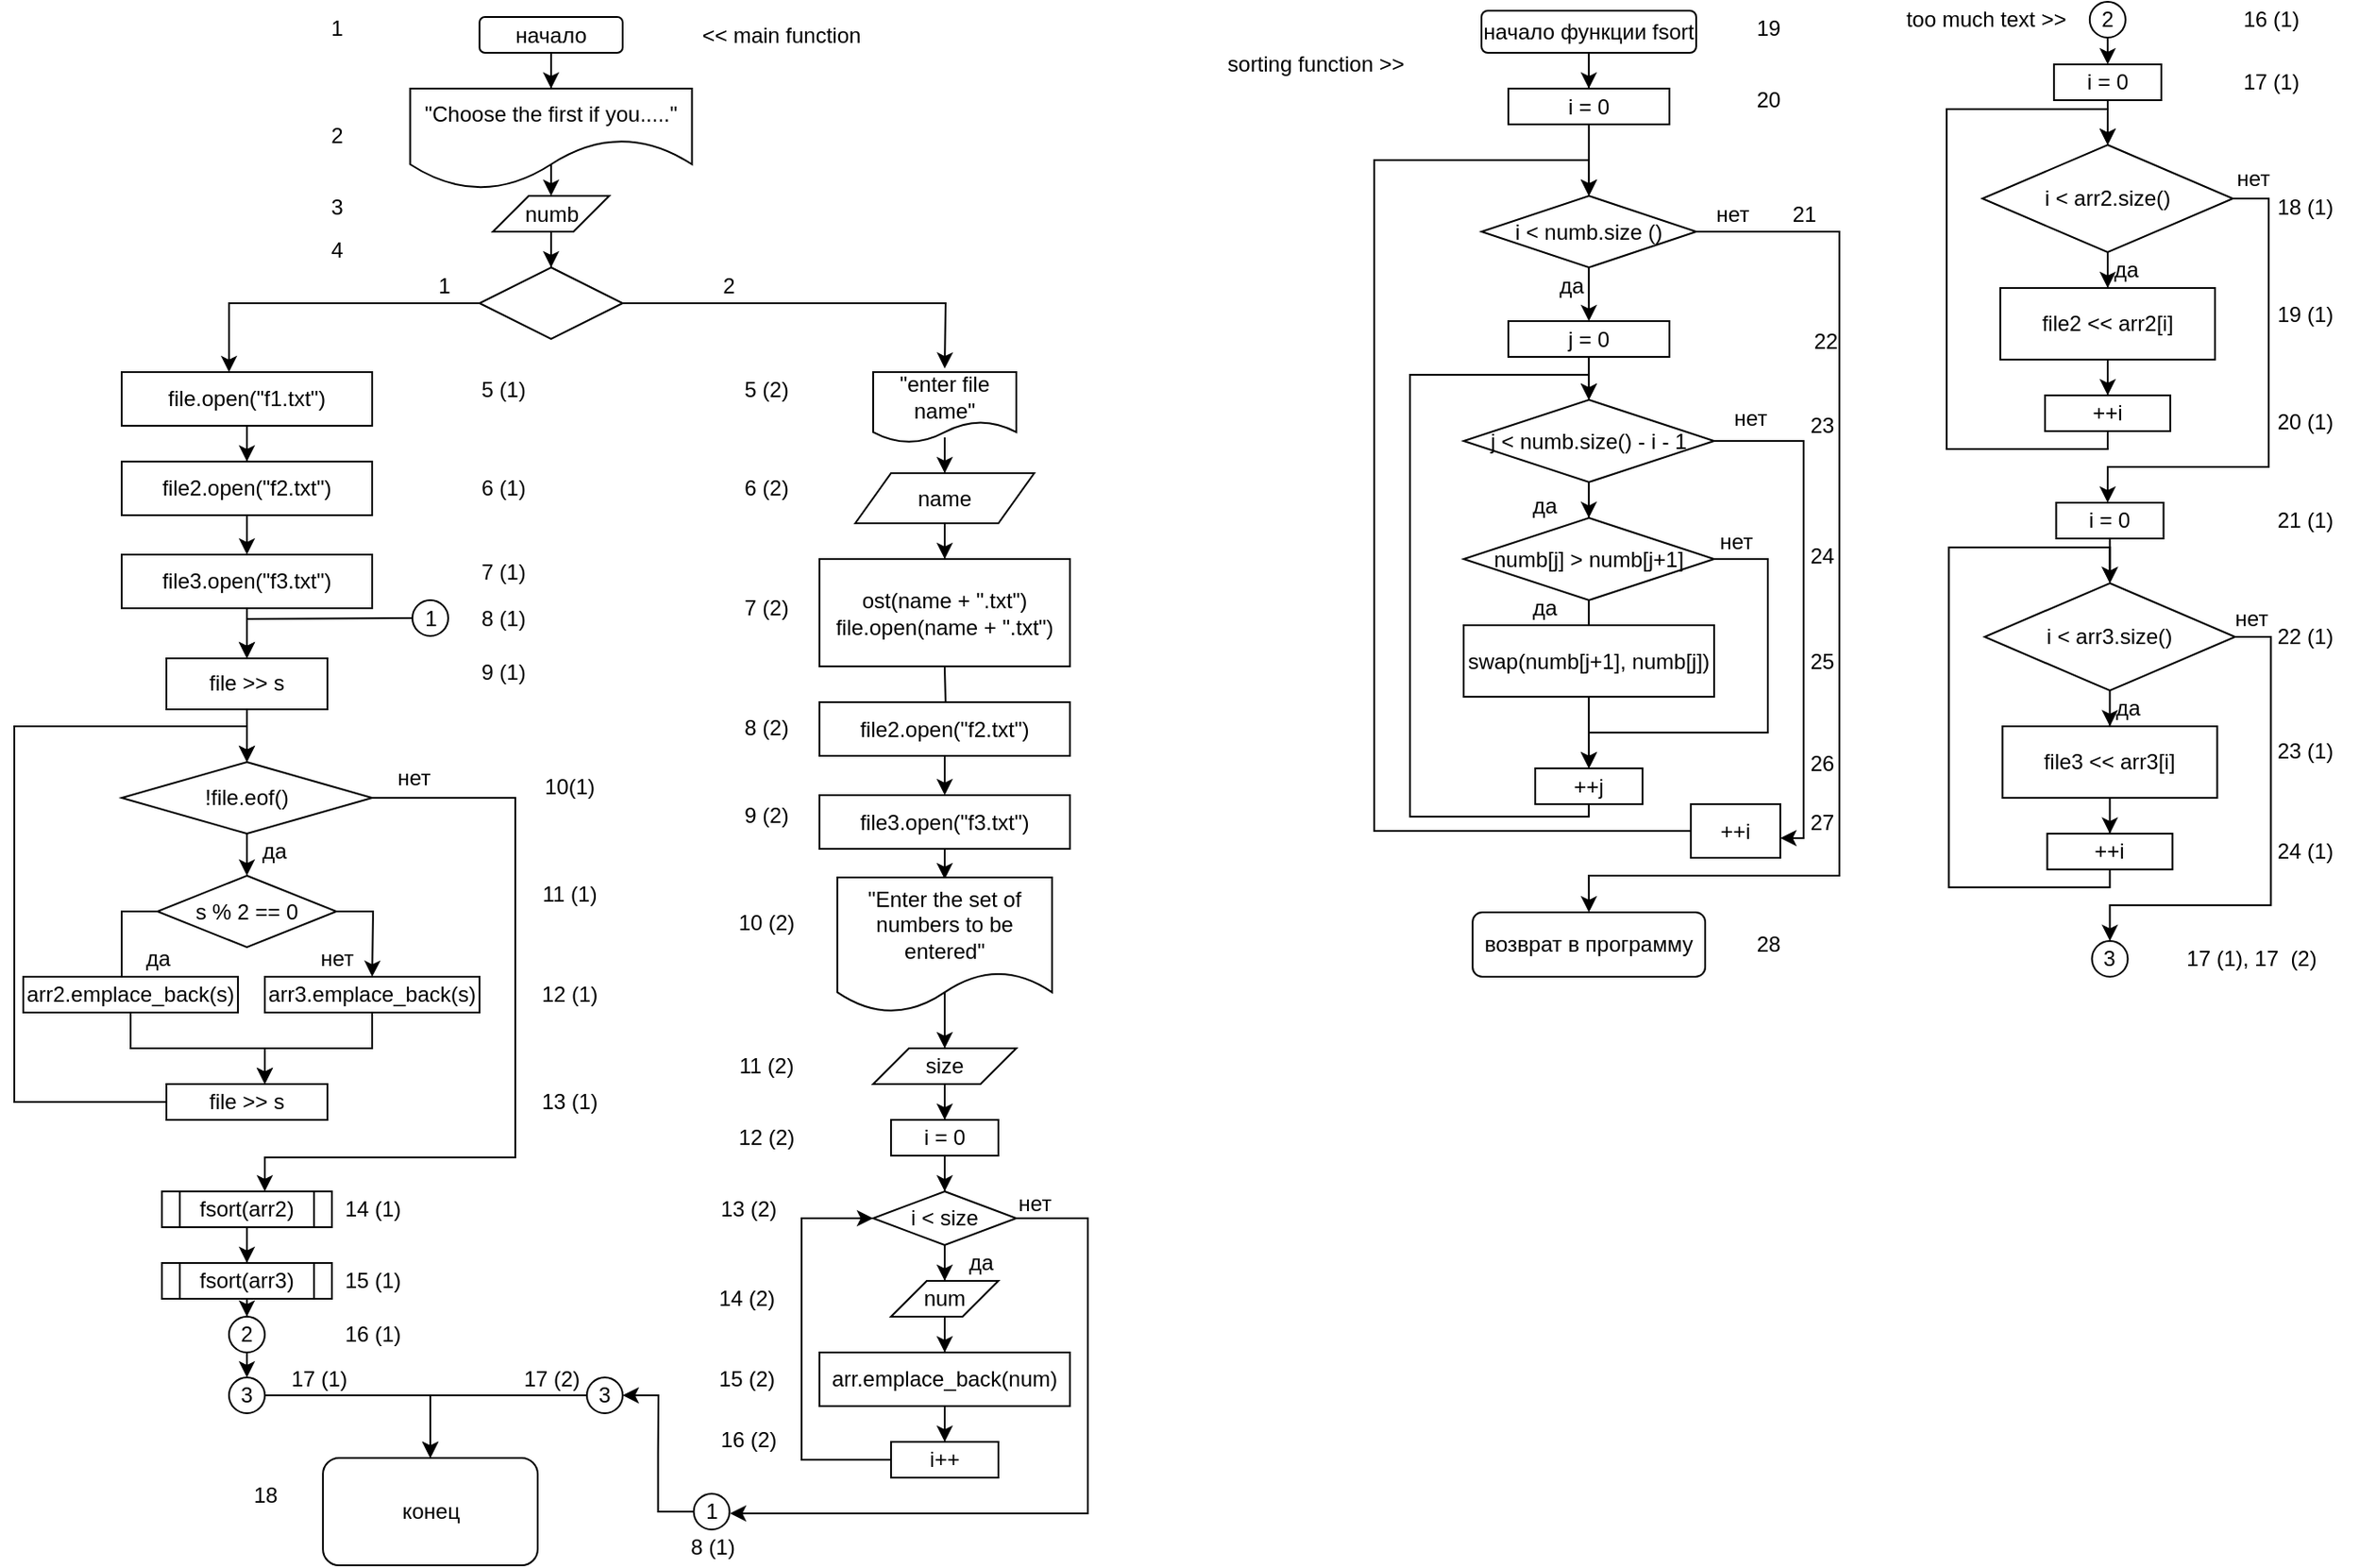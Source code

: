 <mxfile version="17.4.0" type="github">
  <diagram id="C5RBs43oDa-KdzZeNtuy" name="Page-1">
    <mxGraphModel dx="2126" dy="1016" grid="1" gridSize="20" guides="1" tooltips="1" connect="1" arrows="1" fold="1" page="1" pageScale="1" pageWidth="827" pageHeight="1169" math="0" shadow="0">
      <root>
        <mxCell id="WIyWlLk6GJQsqaUBKTNV-0" />
        <mxCell id="WIyWlLk6GJQsqaUBKTNV-1" parent="WIyWlLk6GJQsqaUBKTNV-0" />
        <mxCell id="zUhGvFNywTjKuXfnofkF-5" value="" style="edgeStyle=orthogonalEdgeStyle;rounded=0;orthogonalLoop=1;jettySize=auto;html=1;entryX=0.5;entryY=0;entryDx=0;entryDy=0;" parent="WIyWlLk6GJQsqaUBKTNV-1" source="WIyWlLk6GJQsqaUBKTNV-3" target="WG-GIoE7qXhuWjVk6lCx-2" edge="1">
          <mxGeometry relative="1" as="geometry" />
        </mxCell>
        <mxCell id="WIyWlLk6GJQsqaUBKTNV-3" value="&lt;font style=&quot;font-size: 12px&quot;&gt;начало&lt;/font&gt;" style="rounded=1;whiteSpace=wrap;html=1;fontSize=12;glass=0;strokeWidth=1;shadow=0;" parent="WIyWlLk6GJQsqaUBKTNV-1" vertex="1">
          <mxGeometry x="300.01" y="23.5" width="80" height="20" as="geometry" />
        </mxCell>
        <mxCell id="zUhGvFNywTjKuXfnofkF-8" value="" style="edgeStyle=orthogonalEdgeStyle;rounded=0;orthogonalLoop=1;jettySize=auto;html=1;exitX=0.519;exitY=0.706;exitDx=0;exitDy=0;exitPerimeter=0;entryX=0.5;entryY=0;entryDx=0;entryDy=0;" parent="WIyWlLk6GJQsqaUBKTNV-1" source="WG-GIoE7qXhuWjVk6lCx-2" target="zUhGvFNywTjKuXfnofkF-7" edge="1">
          <mxGeometry relative="1" as="geometry">
            <mxPoint x="340" y="123.5" as="targetPoint" />
          </mxGeometry>
        </mxCell>
        <mxCell id="WG-GIoE7qXhuWjVk6lCx-2" value="&quot;Choose the first if you.....&quot;" style="shape=document;whiteSpace=wrap;html=1;boundedLbl=1;fontSize=12;size=0.5;" parent="WIyWlLk6GJQsqaUBKTNV-1" vertex="1">
          <mxGeometry x="261.25" y="63.5" width="157.5" height="56.5" as="geometry" />
        </mxCell>
        <mxCell id="WG-GIoE7qXhuWjVk6lCx-10" value="" style="edgeStyle=orthogonalEdgeStyle;rounded=0;orthogonalLoop=1;jettySize=auto;html=1;fontSize=12;exitX=0.5;exitY=1;exitDx=0;exitDy=0;entryX=0.5;entryY=0;entryDx=0;entryDy=0;" parent="WIyWlLk6GJQsqaUBKTNV-1" source="zUhGvFNywTjKuXfnofkF-6" target="zUhGvFNywTjKuXfnofkF-34" edge="1">
          <mxGeometry relative="1" as="geometry">
            <mxPoint x="170" y="351" as="sourcePoint" />
            <mxPoint x="170" y="380" as="targetPoint" />
            <Array as="points" />
          </mxGeometry>
        </mxCell>
        <mxCell id="WG-GIoE7qXhuWjVk6lCx-46" value="" style="edgeStyle=orthogonalEdgeStyle;rounded=0;orthogonalLoop=1;jettySize=auto;html=1;fontSize=12;" parent="WIyWlLk6GJQsqaUBKTNV-1" source="WG-GIoE7qXhuWjVk6lCx-40" target="WG-GIoE7qXhuWjVk6lCx-45" edge="1">
          <mxGeometry relative="1" as="geometry" />
        </mxCell>
        <mxCell id="WG-GIoE7qXhuWjVk6lCx-40" value="&lt;font style=&quot;font-size: 12px&quot;&gt;начало функции fsort&lt;/font&gt;" style="rounded=1;whiteSpace=wrap;html=1;fontSize=12;glass=0;strokeWidth=1;shadow=0;" parent="WIyWlLk6GJQsqaUBKTNV-1" vertex="1">
          <mxGeometry x="860" y="20" width="120" height="23.5" as="geometry" />
        </mxCell>
        <mxCell id="WG-GIoE7qXhuWjVk6lCx-48" value="" style="edgeStyle=orthogonalEdgeStyle;rounded=0;orthogonalLoop=1;jettySize=auto;html=1;fontSize=12;" parent="WIyWlLk6GJQsqaUBKTNV-1" source="WG-GIoE7qXhuWjVk6lCx-45" target="WG-GIoE7qXhuWjVk6lCx-47" edge="1">
          <mxGeometry relative="1" as="geometry" />
        </mxCell>
        <mxCell id="WG-GIoE7qXhuWjVk6lCx-45" value="i = 0" style="whiteSpace=wrap;html=1;" parent="WIyWlLk6GJQsqaUBKTNV-1" vertex="1">
          <mxGeometry x="875.04" y="63.5" width="90" height="20" as="geometry" />
        </mxCell>
        <mxCell id="WG-GIoE7qXhuWjVk6lCx-50" value="" style="edgeStyle=orthogonalEdgeStyle;rounded=0;orthogonalLoop=1;jettySize=auto;html=1;fontSize=12;entryX=0.5;entryY=0;entryDx=0;entryDy=0;" parent="WIyWlLk6GJQsqaUBKTNV-1" source="WG-GIoE7qXhuWjVk6lCx-47" target="WG-GIoE7qXhuWjVk6lCx-51" edge="1">
          <mxGeometry relative="1" as="geometry">
            <mxPoint x="920.04" y="243.5" as="targetPoint" />
          </mxGeometry>
        </mxCell>
        <mxCell id="WG-GIoE7qXhuWjVk6lCx-52" style="edgeStyle=orthogonalEdgeStyle;rounded=0;orthogonalLoop=1;jettySize=auto;html=1;fontSize=12;entryX=0.5;entryY=0;entryDx=0;entryDy=0;" parent="WIyWlLk6GJQsqaUBKTNV-1" source="WG-GIoE7qXhuWjVk6lCx-47" target="WG-GIoE7qXhuWjVk6lCx-53" edge="1">
          <mxGeometry relative="1" as="geometry">
            <mxPoint x="920.04" y="443.5" as="targetPoint" />
            <Array as="points">
              <mxPoint x="1060.04" y="143.5" />
              <mxPoint x="1060.04" y="503.5" />
              <mxPoint x="920.04" y="503.5" />
            </Array>
          </mxGeometry>
        </mxCell>
        <mxCell id="WG-GIoE7qXhuWjVk6lCx-47" value="i &amp;lt; numb.size ()" style="rhombus;whiteSpace=wrap;html=1;" parent="WIyWlLk6GJQsqaUBKTNV-1" vertex="1">
          <mxGeometry x="860.04" y="123.5" width="120" height="40" as="geometry" />
        </mxCell>
        <mxCell id="WG-GIoE7qXhuWjVk6lCx-55" value="" style="edgeStyle=orthogonalEdgeStyle;rounded=0;orthogonalLoop=1;jettySize=auto;html=1;fontSize=12;" parent="WIyWlLk6GJQsqaUBKTNV-1" source="WG-GIoE7qXhuWjVk6lCx-51" target="WG-GIoE7qXhuWjVk6lCx-54" edge="1">
          <mxGeometry relative="1" as="geometry" />
        </mxCell>
        <mxCell id="WG-GIoE7qXhuWjVk6lCx-51" value="j = 0" style="whiteSpace=wrap;html=1;" parent="WIyWlLk6GJQsqaUBKTNV-1" vertex="1">
          <mxGeometry x="875.04" y="193.5" width="90" height="20" as="geometry" />
        </mxCell>
        <mxCell id="WG-GIoE7qXhuWjVk6lCx-53" value="возврат в программу" style="rounded=1;whiteSpace=wrap;html=1;fontSize=12;" parent="WIyWlLk6GJQsqaUBKTNV-1" vertex="1">
          <mxGeometry x="855.06" y="524" width="129.96" height="36" as="geometry" />
        </mxCell>
        <mxCell id="WG-GIoE7qXhuWjVk6lCx-57" value="" style="edgeStyle=orthogonalEdgeStyle;rounded=0;orthogonalLoop=1;jettySize=auto;html=1;fontSize=12;" parent="WIyWlLk6GJQsqaUBKTNV-1" source="WG-GIoE7qXhuWjVk6lCx-54" target="WG-GIoE7qXhuWjVk6lCx-56" edge="1">
          <mxGeometry relative="1" as="geometry" />
        </mxCell>
        <mxCell id="WG-GIoE7qXhuWjVk6lCx-72" style="edgeStyle=orthogonalEdgeStyle;rounded=0;orthogonalLoop=1;jettySize=auto;html=1;exitX=1;exitY=0.5;exitDx=0;exitDy=0;fontSize=12;entryX=0.5;entryY=0;entryDx=0;entryDy=0;startArrow=none;" parent="WIyWlLk6GJQsqaUBKTNV-1" source="WG-GIoE7qXhuWjVk6lCx-73" target="WG-GIoE7qXhuWjVk6lCx-47" edge="1">
          <mxGeometry relative="1" as="geometry">
            <mxPoint x="820.04" y="183.5" as="targetPoint" />
            <Array as="points">
              <mxPoint x="800.04" y="103.5" />
              <mxPoint x="920.04" y="103.5" />
            </Array>
          </mxGeometry>
        </mxCell>
        <mxCell id="WG-GIoE7qXhuWjVk6lCx-76" style="edgeStyle=orthogonalEdgeStyle;rounded=0;orthogonalLoop=1;jettySize=auto;html=1;exitX=1;exitY=0.5;exitDx=0;exitDy=0;fontSize=12;" parent="WIyWlLk6GJQsqaUBKTNV-1" source="WG-GIoE7qXhuWjVk6lCx-54" target="WG-GIoE7qXhuWjVk6lCx-73" edge="1">
          <mxGeometry relative="1" as="geometry">
            <mxPoint x="1040.04" y="483.5" as="targetPoint" />
            <Array as="points">
              <mxPoint x="1040.04" y="260.5" />
              <mxPoint x="1040.04" y="482.5" />
            </Array>
          </mxGeometry>
        </mxCell>
        <mxCell id="WG-GIoE7qXhuWjVk6lCx-54" value="j &amp;lt; numb.size() - i - 1" style="rhombus;whiteSpace=wrap;html=1;" parent="WIyWlLk6GJQsqaUBKTNV-1" vertex="1">
          <mxGeometry x="850.04" y="237.5" width="140" height="46" as="geometry" />
        </mxCell>
        <mxCell id="WG-GIoE7qXhuWjVk6lCx-59" value="" style="edgeStyle=orthogonalEdgeStyle;rounded=0;orthogonalLoop=1;jettySize=auto;html=1;fontSize=12;" parent="WIyWlLk6GJQsqaUBKTNV-1" source="WG-GIoE7qXhuWjVk6lCx-56" edge="1">
          <mxGeometry relative="1" as="geometry">
            <mxPoint x="920.04" y="363.5" as="targetPoint" />
          </mxGeometry>
        </mxCell>
        <mxCell id="WG-GIoE7qXhuWjVk6lCx-62" style="edgeStyle=orthogonalEdgeStyle;rounded=0;orthogonalLoop=1;jettySize=auto;html=1;fontSize=12;" parent="WIyWlLk6GJQsqaUBKTNV-1" source="WG-GIoE7qXhuWjVk6lCx-56" edge="1">
          <mxGeometry relative="1" as="geometry">
            <mxPoint x="920.04" y="443.5" as="targetPoint" />
            <Array as="points">
              <mxPoint x="1020.04" y="326.5" />
              <mxPoint x="1020.04" y="423.5" />
              <mxPoint x="920.04" y="423.5" />
            </Array>
          </mxGeometry>
        </mxCell>
        <mxCell id="WG-GIoE7qXhuWjVk6lCx-56" value="numb[j] &amp;gt; numb[j+1]" style="rhombus;whiteSpace=wrap;html=1;" parent="WIyWlLk6GJQsqaUBKTNV-1" vertex="1">
          <mxGeometry x="850.04" y="303.5" width="140" height="46" as="geometry" />
        </mxCell>
        <mxCell id="WG-GIoE7qXhuWjVk6lCx-61" value="" style="edgeStyle=orthogonalEdgeStyle;rounded=0;orthogonalLoop=1;jettySize=auto;html=1;fontSize=12;" parent="WIyWlLk6GJQsqaUBKTNV-1" source="WG-GIoE7qXhuWjVk6lCx-60" edge="1">
          <mxGeometry relative="1" as="geometry">
            <mxPoint x="920.04" y="443.5" as="targetPoint" />
          </mxGeometry>
        </mxCell>
        <mxCell id="WG-GIoE7qXhuWjVk6lCx-60" value="swap(numb[j+1], numb[j])" style="rounded=0;whiteSpace=wrap;html=1;fontSize=12;" parent="WIyWlLk6GJQsqaUBKTNV-1" vertex="1">
          <mxGeometry x="850.04" y="363.5" width="140" height="40" as="geometry" />
        </mxCell>
        <mxCell id="WG-GIoE7qXhuWjVk6lCx-64" value="нет" style="text;html=1;align=center;verticalAlign=middle;resizable=0;points=[];autosize=1;strokeColor=none;fillColor=none;fontSize=12;" parent="WIyWlLk6GJQsqaUBKTNV-1" vertex="1">
          <mxGeometry x="982.04" y="306.5" width="40" height="20" as="geometry" />
        </mxCell>
        <mxCell id="WG-GIoE7qXhuWjVk6lCx-65" value="нет" style="text;html=1;align=center;verticalAlign=middle;resizable=0;points=[];autosize=1;strokeColor=none;fillColor=none;fontSize=12;" parent="WIyWlLk6GJQsqaUBKTNV-1" vertex="1">
          <mxGeometry x="990.04" y="237.5" width="40" height="20" as="geometry" />
        </mxCell>
        <mxCell id="WG-GIoE7qXhuWjVk6lCx-66" value="нет" style="text;html=1;align=center;verticalAlign=middle;resizable=0;points=[];autosize=1;strokeColor=none;fillColor=none;fontSize=12;" parent="WIyWlLk6GJQsqaUBKTNV-1" vertex="1">
          <mxGeometry x="980.04" y="123.5" width="40" height="20" as="geometry" />
        </mxCell>
        <mxCell id="WG-GIoE7qXhuWjVk6lCx-67" value="да" style="text;html=1;align=center;verticalAlign=middle;resizable=0;points=[];autosize=1;strokeColor=none;fillColor=none;fontSize=12;" parent="WIyWlLk6GJQsqaUBKTNV-1" vertex="1">
          <mxGeometry x="875.04" y="343.5" width="40" height="20" as="geometry" />
        </mxCell>
        <mxCell id="WG-GIoE7qXhuWjVk6lCx-68" value="да" style="text;html=1;align=center;verticalAlign=middle;resizable=0;points=[];autosize=1;strokeColor=none;fillColor=none;fontSize=12;" parent="WIyWlLk6GJQsqaUBKTNV-1" vertex="1">
          <mxGeometry x="875.04" y="286.5" width="40" height="20" as="geometry" />
        </mxCell>
        <mxCell id="WG-GIoE7qXhuWjVk6lCx-69" value="да" style="text;html=1;align=center;verticalAlign=middle;resizable=0;points=[];autosize=1;strokeColor=none;fillColor=none;fontSize=12;" parent="WIyWlLk6GJQsqaUBKTNV-1" vertex="1">
          <mxGeometry x="890.04" y="163.5" width="40" height="20" as="geometry" />
        </mxCell>
        <mxCell id="WG-GIoE7qXhuWjVk6lCx-71" style="edgeStyle=orthogonalEdgeStyle;rounded=0;orthogonalLoop=1;jettySize=auto;html=1;fontSize=12;entryX=0.5;entryY=0;entryDx=0;entryDy=0;" parent="WIyWlLk6GJQsqaUBKTNV-1" target="WG-GIoE7qXhuWjVk6lCx-54" edge="1">
          <mxGeometry relative="1" as="geometry">
            <mxPoint x="820.04" y="310.5" as="targetPoint" />
            <mxPoint x="920.04" y="450.5" as="sourcePoint" />
            <Array as="points">
              <mxPoint x="920.04" y="470.5" />
              <mxPoint x="820.04" y="470.5" />
              <mxPoint x="820.04" y="223.5" />
              <mxPoint x="920.04" y="223.5" />
            </Array>
          </mxGeometry>
        </mxCell>
        <mxCell id="WG-GIoE7qXhuWjVk6lCx-70" value="++j" style="rounded=0;whiteSpace=wrap;html=1;fontSize=12;" parent="WIyWlLk6GJQsqaUBKTNV-1" vertex="1">
          <mxGeometry x="890.04" y="443.5" width="60" height="20" as="geometry" />
        </mxCell>
        <mxCell id="WG-GIoE7qXhuWjVk6lCx-73" value="++i" style="rounded=0;whiteSpace=wrap;html=1;fontSize=12;" parent="WIyWlLk6GJQsqaUBKTNV-1" vertex="1">
          <mxGeometry x="977.04" y="463.5" width="50" height="30" as="geometry" />
        </mxCell>
        <mxCell id="WG-GIoE7qXhuWjVk6lCx-77" value="sorting function &amp;gt;&amp;gt;" style="text;html=1;align=center;verticalAlign=middle;resizable=0;points=[];autosize=1;strokeColor=none;fillColor=none;fontSize=12;" parent="WIyWlLk6GJQsqaUBKTNV-1" vertex="1">
          <mxGeometry x="707" y="40" width="120" height="20" as="geometry" />
        </mxCell>
        <mxCell id="WG-GIoE7qXhuWjVk6lCx-78" value="&amp;lt;&amp;lt; main function&amp;nbsp;" style="text;html=1;align=center;verticalAlign=middle;resizable=0;points=[];autosize=1;strokeColor=none;fillColor=none;fontSize=12;" parent="WIyWlLk6GJQsqaUBKTNV-1" vertex="1">
          <mxGeometry x="410" y="23.5" width="120" height="20" as="geometry" />
        </mxCell>
        <mxCell id="zUhGvFNywTjKuXfnofkF-3" value="" style="edgeStyle=orthogonalEdgeStyle;rounded=0;orthogonalLoop=1;jettySize=auto;html=1;" parent="WIyWlLk6GJQsqaUBKTNV-1" source="zUhGvFNywTjKuXfnofkF-1" target="zUhGvFNywTjKuXfnofkF-2" edge="1">
          <mxGeometry relative="1" as="geometry" />
        </mxCell>
        <mxCell id="zUhGvFNywTjKuXfnofkF-1" value="file.open(&quot;f1.txt&quot;)" style="rounded=0;whiteSpace=wrap;html=1;" parent="WIyWlLk6GJQsqaUBKTNV-1" vertex="1">
          <mxGeometry x="100.01" y="222" width="140" height="30" as="geometry" />
        </mxCell>
        <mxCell id="zUhGvFNywTjKuXfnofkF-4" value="" style="edgeStyle=orthogonalEdgeStyle;rounded=0;orthogonalLoop=1;jettySize=auto;html=1;entryX=0.5;entryY=0;entryDx=0;entryDy=0;" parent="WIyWlLk6GJQsqaUBKTNV-1" source="zUhGvFNywTjKuXfnofkF-2" target="zUhGvFNywTjKuXfnofkF-6" edge="1">
          <mxGeometry relative="1" as="geometry" />
        </mxCell>
        <mxCell id="zUhGvFNywTjKuXfnofkF-2" value="file2.open(&quot;f2.txt&quot;)" style="rounded=0;whiteSpace=wrap;html=1;" parent="WIyWlLk6GJQsqaUBKTNV-1" vertex="1">
          <mxGeometry x="100" y="272" width="140" height="30" as="geometry" />
        </mxCell>
        <mxCell id="zUhGvFNywTjKuXfnofkF-6" value="file3.open(&quot;f3.txt&quot;)" style="rounded=0;whiteSpace=wrap;html=1;" parent="WIyWlLk6GJQsqaUBKTNV-1" vertex="1">
          <mxGeometry x="100.01" y="324" width="140" height="30" as="geometry" />
        </mxCell>
        <mxCell id="zUhGvFNywTjKuXfnofkF-10" value="" style="edgeStyle=orthogonalEdgeStyle;rounded=0;orthogonalLoop=1;jettySize=auto;html=1;" parent="WIyWlLk6GJQsqaUBKTNV-1" source="zUhGvFNywTjKuXfnofkF-7" target="zUhGvFNywTjKuXfnofkF-9" edge="1">
          <mxGeometry relative="1" as="geometry" />
        </mxCell>
        <mxCell id="zUhGvFNywTjKuXfnofkF-7" value="numb" style="shape=parallelogram;perimeter=parallelogramPerimeter;whiteSpace=wrap;html=1;fixedSize=1;" parent="WIyWlLk6GJQsqaUBKTNV-1" vertex="1">
          <mxGeometry x="307.5" y="123.5" width="65" height="20" as="geometry" />
        </mxCell>
        <mxCell id="zUhGvFNywTjKuXfnofkF-12" style="edgeStyle=orthogonalEdgeStyle;rounded=0;orthogonalLoop=1;jettySize=auto;html=1;" parent="WIyWlLk6GJQsqaUBKTNV-1" source="zUhGvFNywTjKuXfnofkF-9" target="zUhGvFNywTjKuXfnofkF-1" edge="1">
          <mxGeometry relative="1" as="geometry">
            <mxPoint x="240" y="203.5" as="targetPoint" />
            <Array as="points">
              <mxPoint x="160" y="183" />
            </Array>
          </mxGeometry>
        </mxCell>
        <mxCell id="zUhGvFNywTjKuXfnofkF-14" style="edgeStyle=orthogonalEdgeStyle;rounded=0;orthogonalLoop=1;jettySize=auto;html=1;" parent="WIyWlLk6GJQsqaUBKTNV-1" source="zUhGvFNywTjKuXfnofkF-9" edge="1">
          <mxGeometry relative="1" as="geometry">
            <mxPoint x="560" y="220" as="targetPoint" />
          </mxGeometry>
        </mxCell>
        <mxCell id="zUhGvFNywTjKuXfnofkF-9" value="" style="rhombus;whiteSpace=wrap;html=1;" parent="WIyWlLk6GJQsqaUBKTNV-1" vertex="1">
          <mxGeometry x="300" y="163.5" width="80" height="40" as="geometry" />
        </mxCell>
        <mxCell id="zUhGvFNywTjKuXfnofkF-13" value="1" style="text;html=1;align=center;verticalAlign=middle;resizable=0;points=[];autosize=1;strokeColor=none;fillColor=none;" parent="WIyWlLk6GJQsqaUBKTNV-1" vertex="1">
          <mxGeometry x="260" y="163.5" width="40" height="20" as="geometry" />
        </mxCell>
        <mxCell id="zUhGvFNywTjKuXfnofkF-15" value="2" style="text;html=1;align=center;verticalAlign=middle;resizable=0;points=[];autosize=1;strokeColor=none;fillColor=none;" parent="WIyWlLk6GJQsqaUBKTNV-1" vertex="1">
          <mxGeometry x="418.75" y="163.5" width="40" height="20" as="geometry" />
        </mxCell>
        <mxCell id="zUhGvFNywTjKuXfnofkF-28" value="" style="edgeStyle=orthogonalEdgeStyle;rounded=0;orthogonalLoop=1;jettySize=auto;html=1;fontSize=12;exitX=0.5;exitY=1;exitDx=0;exitDy=0;" parent="WIyWlLk6GJQsqaUBKTNV-1" source="zUhGvFNywTjKuXfnofkF-33" edge="1">
          <mxGeometry relative="1" as="geometry">
            <mxPoint x="559.99" y="485.5" as="sourcePoint" />
            <mxPoint x="559.99" y="505.5" as="targetPoint" />
          </mxGeometry>
        </mxCell>
        <mxCell id="zUhGvFNywTjKuXfnofkF-29" value="" style="edgeStyle=orthogonalEdgeStyle;rounded=0;orthogonalLoop=1;jettySize=auto;html=1;" parent="WIyWlLk6GJQsqaUBKTNV-1" target="zUhGvFNywTjKuXfnofkF-32" edge="1">
          <mxGeometry relative="1" as="geometry">
            <mxPoint x="559.99" y="386.5" as="sourcePoint" />
          </mxGeometry>
        </mxCell>
        <mxCell id="zUhGvFNywTjKuXfnofkF-31" value="" style="edgeStyle=orthogonalEdgeStyle;rounded=0;orthogonalLoop=1;jettySize=auto;html=1;entryX=0.5;entryY=0;entryDx=0;entryDy=0;" parent="WIyWlLk6GJQsqaUBKTNV-1" source="zUhGvFNywTjKuXfnofkF-32" target="zUhGvFNywTjKuXfnofkF-33" edge="1">
          <mxGeometry relative="1" as="geometry" />
        </mxCell>
        <mxCell id="zUhGvFNywTjKuXfnofkF-32" value="file2.open(&quot;f2.txt&quot;)" style="rounded=0;whiteSpace=wrap;html=1;" parent="WIyWlLk6GJQsqaUBKTNV-1" vertex="1">
          <mxGeometry x="489.99" y="406.5" width="140" height="30" as="geometry" />
        </mxCell>
        <mxCell id="zUhGvFNywTjKuXfnofkF-33" value="file3.open(&quot;f3.txt&quot;)" style="rounded=0;whiteSpace=wrap;html=1;" parent="WIyWlLk6GJQsqaUBKTNV-1" vertex="1">
          <mxGeometry x="490" y="458.5" width="140" height="30" as="geometry" />
        </mxCell>
        <mxCell id="zUhGvFNywTjKuXfnofkF-36" value="" style="edgeStyle=orthogonalEdgeStyle;rounded=0;orthogonalLoop=1;jettySize=auto;html=1;" parent="WIyWlLk6GJQsqaUBKTNV-1" source="zUhGvFNywTjKuXfnofkF-34" target="zUhGvFNywTjKuXfnofkF-35" edge="1">
          <mxGeometry relative="1" as="geometry" />
        </mxCell>
        <mxCell id="zUhGvFNywTjKuXfnofkF-34" value="file &amp;gt;&amp;gt; s" style="rounded=0;whiteSpace=wrap;html=1;" parent="WIyWlLk6GJQsqaUBKTNV-1" vertex="1">
          <mxGeometry x="125" y="382" width="90.01" height="28.5" as="geometry" />
        </mxCell>
        <mxCell id="zUhGvFNywTjKuXfnofkF-38" value="" style="edgeStyle=orthogonalEdgeStyle;rounded=0;orthogonalLoop=1;jettySize=auto;html=1;" parent="WIyWlLk6GJQsqaUBKTNV-1" source="zUhGvFNywTjKuXfnofkF-35" target="zUhGvFNywTjKuXfnofkF-37" edge="1">
          <mxGeometry relative="1" as="geometry" />
        </mxCell>
        <mxCell id="zUhGvFNywTjKuXfnofkF-47" style="edgeStyle=orthogonalEdgeStyle;rounded=0;orthogonalLoop=1;jettySize=auto;html=1;exitX=1;exitY=0.5;exitDx=0;exitDy=0;" parent="WIyWlLk6GJQsqaUBKTNV-1" source="zUhGvFNywTjKuXfnofkF-35" edge="1">
          <mxGeometry relative="1" as="geometry">
            <mxPoint x="180" y="680" as="targetPoint" />
            <Array as="points">
              <mxPoint x="320" y="460" />
              <mxPoint x="320" y="661" />
            </Array>
          </mxGeometry>
        </mxCell>
        <mxCell id="zUhGvFNywTjKuXfnofkF-35" value="!file.eof()" style="rhombus;whiteSpace=wrap;html=1;rounded=0;" parent="WIyWlLk6GJQsqaUBKTNV-1" vertex="1">
          <mxGeometry x="100" y="440" width="140" height="40" as="geometry" />
        </mxCell>
        <mxCell id="zUhGvFNywTjKuXfnofkF-39" style="edgeStyle=orthogonalEdgeStyle;rounded=0;orthogonalLoop=1;jettySize=auto;html=1;" parent="WIyWlLk6GJQsqaUBKTNV-1" source="zUhGvFNywTjKuXfnofkF-37" edge="1">
          <mxGeometry relative="1" as="geometry">
            <mxPoint x="100" y="560" as="targetPoint" />
          </mxGeometry>
        </mxCell>
        <mxCell id="zUhGvFNywTjKuXfnofkF-40" style="edgeStyle=orthogonalEdgeStyle;rounded=0;orthogonalLoop=1;jettySize=auto;html=1;" parent="WIyWlLk6GJQsqaUBKTNV-1" source="zUhGvFNywTjKuXfnofkF-37" edge="1">
          <mxGeometry relative="1" as="geometry">
            <mxPoint x="240" y="560" as="targetPoint" />
          </mxGeometry>
        </mxCell>
        <mxCell id="zUhGvFNywTjKuXfnofkF-37" value="s % 2 == 0" style="rhombus;whiteSpace=wrap;html=1;rounded=0;" parent="WIyWlLk6GJQsqaUBKTNV-1" vertex="1">
          <mxGeometry x="120" y="503.5" width="100" height="40" as="geometry" />
        </mxCell>
        <mxCell id="zUhGvFNywTjKuXfnofkF-43" style="edgeStyle=orthogonalEdgeStyle;rounded=0;orthogonalLoop=1;jettySize=auto;html=1;" parent="WIyWlLk6GJQsqaUBKTNV-1" source="zUhGvFNywTjKuXfnofkF-41" edge="1">
          <mxGeometry relative="1" as="geometry">
            <mxPoint x="180" y="620" as="targetPoint" />
            <Array as="points">
              <mxPoint x="105" y="600" />
              <mxPoint x="180" y="600" />
              <mxPoint x="180" y="620" />
            </Array>
          </mxGeometry>
        </mxCell>
        <mxCell id="zUhGvFNywTjKuXfnofkF-41" value="arr2.emplace_back(s)" style="rounded=0;whiteSpace=wrap;html=1;" parent="WIyWlLk6GJQsqaUBKTNV-1" vertex="1">
          <mxGeometry x="45" y="560" width="120" height="20" as="geometry" />
        </mxCell>
        <mxCell id="zUhGvFNywTjKuXfnofkF-44" style="edgeStyle=orthogonalEdgeStyle;rounded=0;orthogonalLoop=1;jettySize=auto;html=1;" parent="WIyWlLk6GJQsqaUBKTNV-1" source="zUhGvFNywTjKuXfnofkF-42" edge="1">
          <mxGeometry relative="1" as="geometry">
            <mxPoint x="180" y="620" as="targetPoint" />
            <Array as="points">
              <mxPoint x="240" y="600" />
              <mxPoint x="180" y="600" />
              <mxPoint x="180" y="620" />
            </Array>
          </mxGeometry>
        </mxCell>
        <mxCell id="zUhGvFNywTjKuXfnofkF-42" value="arr3.emplace_back(s)" style="rounded=0;whiteSpace=wrap;html=1;" parent="WIyWlLk6GJQsqaUBKTNV-1" vertex="1">
          <mxGeometry x="180.01" y="560" width="120" height="20" as="geometry" />
        </mxCell>
        <mxCell id="zUhGvFNywTjKuXfnofkF-46" style="edgeStyle=orthogonalEdgeStyle;rounded=0;orthogonalLoop=1;jettySize=auto;html=1;" parent="WIyWlLk6GJQsqaUBKTNV-1" source="zUhGvFNywTjKuXfnofkF-45" target="zUhGvFNywTjKuXfnofkF-35" edge="1">
          <mxGeometry relative="1" as="geometry">
            <Array as="points">
              <mxPoint x="40" y="630" />
              <mxPoint x="40" y="420" />
              <mxPoint x="170" y="420" />
            </Array>
          </mxGeometry>
        </mxCell>
        <mxCell id="zUhGvFNywTjKuXfnofkF-45" value="file &amp;gt;&amp;gt; s" style="rounded=0;whiteSpace=wrap;html=1;" parent="WIyWlLk6GJQsqaUBKTNV-1" vertex="1">
          <mxGeometry x="125.01" y="620" width="90.01" height="20" as="geometry" />
        </mxCell>
        <mxCell id="zUhGvFNywTjKuXfnofkF-50" value="" style="edgeStyle=orthogonalEdgeStyle;rounded=0;orthogonalLoop=1;jettySize=auto;html=1;" parent="WIyWlLk6GJQsqaUBKTNV-1" source="zUhGvFNywTjKuXfnofkF-48" target="zUhGvFNywTjKuXfnofkF-49" edge="1">
          <mxGeometry relative="1" as="geometry" />
        </mxCell>
        <mxCell id="zUhGvFNywTjKuXfnofkF-48" value="fsort(arr2)" style="rounded=0;whiteSpace=wrap;html=1;" parent="WIyWlLk6GJQsqaUBKTNV-1" vertex="1">
          <mxGeometry x="127.49" y="680" width="85.01" height="20" as="geometry" />
        </mxCell>
        <mxCell id="zUhGvFNywTjKuXfnofkF-49" value="fsort(arr3)" style="rounded=0;whiteSpace=wrap;html=1;" parent="WIyWlLk6GJQsqaUBKTNV-1" vertex="1">
          <mxGeometry x="127.51" y="720" width="85.01" height="20" as="geometry" />
        </mxCell>
        <mxCell id="zUhGvFNywTjKuXfnofkF-53" value="" style="edgeStyle=orthogonalEdgeStyle;rounded=0;orthogonalLoop=1;jettySize=auto;html=1;" parent="WIyWlLk6GJQsqaUBKTNV-1" source="zUhGvFNywTjKuXfnofkF-51" target="zUhGvFNywTjKuXfnofkF-52" edge="1">
          <mxGeometry relative="1" as="geometry" />
        </mxCell>
        <mxCell id="zUhGvFNywTjKuXfnofkF-51" value="&quot;enter file name&quot;" style="shape=document;whiteSpace=wrap;html=1;boundedLbl=1;" parent="WIyWlLk6GJQsqaUBKTNV-1" vertex="1">
          <mxGeometry x="520" y="222" width="80.01" height="39.5" as="geometry" />
        </mxCell>
        <mxCell id="zUhGvFNywTjKuXfnofkF-56" value="" style="edgeStyle=orthogonalEdgeStyle;rounded=0;orthogonalLoop=1;jettySize=auto;html=1;" parent="WIyWlLk6GJQsqaUBKTNV-1" source="zUhGvFNywTjKuXfnofkF-52" target="zUhGvFNywTjKuXfnofkF-54" edge="1">
          <mxGeometry relative="1" as="geometry" />
        </mxCell>
        <mxCell id="zUhGvFNywTjKuXfnofkF-52" value="name" style="shape=parallelogram;perimeter=parallelogramPerimeter;whiteSpace=wrap;html=1;fixedSize=1;" parent="WIyWlLk6GJQsqaUBKTNV-1" vertex="1">
          <mxGeometry x="510" y="278.5" width="100.01" height="28" as="geometry" />
        </mxCell>
        <mxCell id="zUhGvFNywTjKuXfnofkF-54" value="&lt;div&gt;ost(name + &quot;.txt&quot;)&lt;/div&gt;&lt;div&gt;&lt;span&gt;file.open(name + &quot;.txt&quot;)&lt;/span&gt;&lt;/div&gt;" style="rounded=0;whiteSpace=wrap;html=1;" parent="WIyWlLk6GJQsqaUBKTNV-1" vertex="1">
          <mxGeometry x="490" y="326.5" width="140" height="60" as="geometry" />
        </mxCell>
        <mxCell id="zUhGvFNywTjKuXfnofkF-60" value="" style="edgeStyle=orthogonalEdgeStyle;rounded=0;orthogonalLoop=1;jettySize=auto;html=1;exitX=0.5;exitY=0.849;exitDx=0;exitDy=0;exitPerimeter=0;" parent="WIyWlLk6GJQsqaUBKTNV-1" source="zUhGvFNywTjKuXfnofkF-57" target="zUhGvFNywTjKuXfnofkF-58" edge="1">
          <mxGeometry relative="1" as="geometry">
            <mxPoint x="560" y="580" as="sourcePoint" />
          </mxGeometry>
        </mxCell>
        <mxCell id="zUhGvFNywTjKuXfnofkF-57" value="&quot;Enter the set of numbers to be entered&quot;" style="shape=document;whiteSpace=wrap;html=1;boundedLbl=1;" parent="WIyWlLk6GJQsqaUBKTNV-1" vertex="1">
          <mxGeometry x="500" y="504.5" width="120" height="75.5" as="geometry" />
        </mxCell>
        <mxCell id="zUhGvFNywTjKuXfnofkF-67" value="" style="edgeStyle=orthogonalEdgeStyle;rounded=0;orthogonalLoop=1;jettySize=auto;html=1;" parent="WIyWlLk6GJQsqaUBKTNV-1" source="zUhGvFNywTjKuXfnofkF-58" target="zUhGvFNywTjKuXfnofkF-66" edge="1">
          <mxGeometry relative="1" as="geometry" />
        </mxCell>
        <mxCell id="zUhGvFNywTjKuXfnofkF-58" value="size" style="shape=parallelogram;perimeter=parallelogramPerimeter;whiteSpace=wrap;html=1;fixedSize=1;" parent="WIyWlLk6GJQsqaUBKTNV-1" vertex="1">
          <mxGeometry x="520" y="600" width="80" height="20" as="geometry" />
        </mxCell>
        <mxCell id="zUhGvFNywTjKuXfnofkF-64" value="" style="endArrow=classic;html=1;rounded=0;entryX=0.5;entryY=0;entryDx=0;entryDy=0;startArrow=none;" parent="WIyWlLk6GJQsqaUBKTNV-1" target="zUhGvFNywTjKuXfnofkF-34" edge="1" source="zUhGvFNywTjKuXfnofkF-65">
          <mxGeometry width="50" height="50" relative="1" as="geometry">
            <mxPoint x="280" y="360" as="sourcePoint" />
            <mxPoint x="290" y="340" as="targetPoint" />
            <Array as="points">
              <mxPoint x="170" y="360" />
            </Array>
          </mxGeometry>
        </mxCell>
        <mxCell id="zUhGvFNywTjKuXfnofkF-69" value="" style="edgeStyle=orthogonalEdgeStyle;rounded=0;orthogonalLoop=1;jettySize=auto;html=1;" parent="WIyWlLk6GJQsqaUBKTNV-1" source="zUhGvFNywTjKuXfnofkF-66" target="zUhGvFNywTjKuXfnofkF-68" edge="1">
          <mxGeometry relative="1" as="geometry" />
        </mxCell>
        <mxCell id="zUhGvFNywTjKuXfnofkF-66" value="i = 0" style="whiteSpace=wrap;html=1;" parent="WIyWlLk6GJQsqaUBKTNV-1" vertex="1">
          <mxGeometry x="529.99" y="640" width="60" height="20" as="geometry" />
        </mxCell>
        <mxCell id="zUhGvFNywTjKuXfnofkF-71" value="" style="edgeStyle=orthogonalEdgeStyle;rounded=0;orthogonalLoop=1;jettySize=auto;html=1;" parent="WIyWlLk6GJQsqaUBKTNV-1" source="zUhGvFNywTjKuXfnofkF-68" target="zUhGvFNywTjKuXfnofkF-70" edge="1">
          <mxGeometry relative="1" as="geometry" />
        </mxCell>
        <mxCell id="zUhGvFNywTjKuXfnofkF-77" style="edgeStyle=orthogonalEdgeStyle;rounded=0;orthogonalLoop=1;jettySize=auto;html=1;" parent="WIyWlLk6GJQsqaUBKTNV-1" source="zUhGvFNywTjKuXfnofkF-68" edge="1">
          <mxGeometry relative="1" as="geometry">
            <mxPoint x="440" y="860" as="targetPoint" />
            <Array as="points">
              <mxPoint x="640" y="695" />
              <mxPoint x="640" y="860" />
              <mxPoint x="560" y="860" />
            </Array>
          </mxGeometry>
        </mxCell>
        <mxCell id="zUhGvFNywTjKuXfnofkF-68" value="i &amp;lt; size" style="rhombus;whiteSpace=wrap;html=1;" parent="WIyWlLk6GJQsqaUBKTNV-1" vertex="1">
          <mxGeometry x="519.99" y="680" width="80" height="30" as="geometry" />
        </mxCell>
        <mxCell id="zUhGvFNywTjKuXfnofkF-73" value="" style="edgeStyle=orthogonalEdgeStyle;rounded=0;orthogonalLoop=1;jettySize=auto;html=1;" parent="WIyWlLk6GJQsqaUBKTNV-1" source="zUhGvFNywTjKuXfnofkF-70" target="zUhGvFNywTjKuXfnofkF-72" edge="1">
          <mxGeometry relative="1" as="geometry" />
        </mxCell>
        <mxCell id="zUhGvFNywTjKuXfnofkF-70" value="num" style="shape=parallelogram;perimeter=parallelogramPerimeter;whiteSpace=wrap;html=1;fixedSize=1;" parent="WIyWlLk6GJQsqaUBKTNV-1" vertex="1">
          <mxGeometry x="529.99" y="730" width="59.99" height="20" as="geometry" />
        </mxCell>
        <mxCell id="zUhGvFNywTjKuXfnofkF-75" value="" style="edgeStyle=orthogonalEdgeStyle;rounded=0;orthogonalLoop=1;jettySize=auto;html=1;" parent="WIyWlLk6GJQsqaUBKTNV-1" source="zUhGvFNywTjKuXfnofkF-72" target="zUhGvFNywTjKuXfnofkF-74" edge="1">
          <mxGeometry relative="1" as="geometry" />
        </mxCell>
        <mxCell id="zUhGvFNywTjKuXfnofkF-72" value="arr.emplace_back(num)" style="whiteSpace=wrap;html=1;" parent="WIyWlLk6GJQsqaUBKTNV-1" vertex="1">
          <mxGeometry x="489.98" y="770" width="140.01" height="30" as="geometry" />
        </mxCell>
        <mxCell id="zUhGvFNywTjKuXfnofkF-76" style="edgeStyle=orthogonalEdgeStyle;rounded=0;orthogonalLoop=1;jettySize=auto;html=1;entryX=0;entryY=0.5;entryDx=0;entryDy=0;" parent="WIyWlLk6GJQsqaUBKTNV-1" source="zUhGvFNywTjKuXfnofkF-74" target="zUhGvFNywTjKuXfnofkF-68" edge="1">
          <mxGeometry relative="1" as="geometry">
            <mxPoint x="460" y="700" as="targetPoint" />
            <Array as="points">
              <mxPoint x="480" y="830" />
              <mxPoint x="480" y="695" />
            </Array>
          </mxGeometry>
        </mxCell>
        <mxCell id="zUhGvFNywTjKuXfnofkF-74" value="i++" style="whiteSpace=wrap;html=1;" parent="WIyWlLk6GJQsqaUBKTNV-1" vertex="1">
          <mxGeometry x="530" y="820" width="60.01" height="20" as="geometry" />
        </mxCell>
        <mxCell id="AZDiQZOVhgo6CnWe1Yxe-0" value="&lt;span&gt;fsort(arr2)&lt;/span&gt;" style="shape=process;whiteSpace=wrap;html=1;backgroundOutline=1;" parent="WIyWlLk6GJQsqaUBKTNV-1" vertex="1">
          <mxGeometry x="122.49" y="680" width="95" height="20" as="geometry" />
        </mxCell>
        <mxCell id="AZDiQZOVhgo6CnWe1Yxe-66" style="edgeStyle=orthogonalEdgeStyle;rounded=0;orthogonalLoop=1;jettySize=auto;html=1;" parent="WIyWlLk6GJQsqaUBKTNV-1" source="AZDiQZOVhgo6CnWe1Yxe-1" target="AZDiQZOVhgo6CnWe1Yxe-57" edge="1">
          <mxGeometry relative="1" as="geometry" />
        </mxCell>
        <mxCell id="AZDiQZOVhgo6CnWe1Yxe-1" value="&lt;span&gt;fsort(arr3)&lt;/span&gt;" style="shape=process;whiteSpace=wrap;html=1;backgroundOutline=1;" parent="WIyWlLk6GJQsqaUBKTNV-1" vertex="1">
          <mxGeometry x="122.49" y="720" width="95" height="20" as="geometry" />
        </mxCell>
        <mxCell id="AZDiQZOVhgo6CnWe1Yxe-5" value="" style="edgeStyle=orthogonalEdgeStyle;rounded=0;orthogonalLoop=1;jettySize=auto;html=1;" parent="WIyWlLk6GJQsqaUBKTNV-1" source="AZDiQZOVhgo6CnWe1Yxe-3" target="AZDiQZOVhgo6CnWe1Yxe-4" edge="1">
          <mxGeometry relative="1" as="geometry" />
        </mxCell>
        <mxCell id="AZDiQZOVhgo6CnWe1Yxe-21" style="edgeStyle=orthogonalEdgeStyle;rounded=0;orthogonalLoop=1;jettySize=auto;html=1;entryX=0.5;entryY=0;entryDx=0;entryDy=0;exitX=1;exitY=0.5;exitDx=0;exitDy=0;" parent="WIyWlLk6GJQsqaUBKTNV-1" source="AZDiQZOVhgo6CnWe1Yxe-4" edge="1">
          <mxGeometry relative="1" as="geometry">
            <mxPoint x="1209.97" y="295" as="targetPoint" />
            <Array as="points">
              <mxPoint x="1299.96" y="125" />
              <mxPoint x="1299.96" y="275" />
              <mxPoint x="1209.96" y="275" />
            </Array>
          </mxGeometry>
        </mxCell>
        <mxCell id="AZDiQZOVhgo6CnWe1Yxe-3" value="i = 0" style="whiteSpace=wrap;html=1;" parent="WIyWlLk6GJQsqaUBKTNV-1" vertex="1">
          <mxGeometry x="1179.96" y="50" width="60" height="20" as="geometry" />
        </mxCell>
        <mxCell id="AZDiQZOVhgo6CnWe1Yxe-7" value="" style="edgeStyle=orthogonalEdgeStyle;rounded=0;orthogonalLoop=1;jettySize=auto;html=1;" parent="WIyWlLk6GJQsqaUBKTNV-1" source="AZDiQZOVhgo6CnWe1Yxe-4" target="AZDiQZOVhgo6CnWe1Yxe-6" edge="1">
          <mxGeometry relative="1" as="geometry" />
        </mxCell>
        <mxCell id="AZDiQZOVhgo6CnWe1Yxe-4" value="i &amp;lt; arr2.size()" style="rhombus;whiteSpace=wrap;html=1;" parent="WIyWlLk6GJQsqaUBKTNV-1" vertex="1">
          <mxGeometry x="1139.96" y="95" width="140" height="60" as="geometry" />
        </mxCell>
        <mxCell id="AZDiQZOVhgo6CnWe1Yxe-11" value="" style="edgeStyle=orthogonalEdgeStyle;rounded=0;orthogonalLoop=1;jettySize=auto;html=1;" parent="WIyWlLk6GJQsqaUBKTNV-1" source="AZDiQZOVhgo6CnWe1Yxe-6" target="AZDiQZOVhgo6CnWe1Yxe-10" edge="1">
          <mxGeometry relative="1" as="geometry" />
        </mxCell>
        <mxCell id="AZDiQZOVhgo6CnWe1Yxe-6" value="file2 &amp;lt;&amp;lt; arr2[i]" style="whiteSpace=wrap;html=1;" parent="WIyWlLk6GJQsqaUBKTNV-1" vertex="1">
          <mxGeometry x="1149.95" y="175" width="120" height="40" as="geometry" />
        </mxCell>
        <mxCell id="AZDiQZOVhgo6CnWe1Yxe-12" style="edgeStyle=orthogonalEdgeStyle;rounded=0;orthogonalLoop=1;jettySize=auto;html=1;entryX=0.5;entryY=0;entryDx=0;entryDy=0;" parent="WIyWlLk6GJQsqaUBKTNV-1" source="AZDiQZOVhgo6CnWe1Yxe-10" target="AZDiQZOVhgo6CnWe1Yxe-4" edge="1">
          <mxGeometry relative="1" as="geometry">
            <mxPoint x="1099.96" y="115" as="targetPoint" />
            <Array as="points">
              <mxPoint x="1119.96" y="265" />
              <mxPoint x="1119.96" y="75" />
              <mxPoint x="1209.96" y="75" />
            </Array>
          </mxGeometry>
        </mxCell>
        <mxCell id="AZDiQZOVhgo6CnWe1Yxe-10" value="++i" style="whiteSpace=wrap;html=1;" parent="WIyWlLk6GJQsqaUBKTNV-1" vertex="1">
          <mxGeometry x="1174.96" y="235" width="69.99" height="20" as="geometry" />
        </mxCell>
        <mxCell id="AZDiQZOVhgo6CnWe1Yxe-22" value="нет" style="text;html=1;align=center;verticalAlign=middle;resizable=0;points=[];autosize=1;strokeColor=none;fillColor=none;" parent="WIyWlLk6GJQsqaUBKTNV-1" vertex="1">
          <mxGeometry x="1271.2" y="103.5" width="40" height="20" as="geometry" />
        </mxCell>
        <mxCell id="AZDiQZOVhgo6CnWe1Yxe-23" value="да" style="text;html=1;align=center;verticalAlign=middle;resizable=0;points=[];autosize=1;strokeColor=none;fillColor=none;" parent="WIyWlLk6GJQsqaUBKTNV-1" vertex="1">
          <mxGeometry x="1199.96" y="155" width="40" height="20" as="geometry" />
        </mxCell>
        <mxCell id="AZDiQZOVhgo6CnWe1Yxe-24" value="" style="edgeStyle=orthogonalEdgeStyle;rounded=0;orthogonalLoop=1;jettySize=auto;html=1;" parent="WIyWlLk6GJQsqaUBKTNV-1" source="AZDiQZOVhgo6CnWe1Yxe-26" target="AZDiQZOVhgo6CnWe1Yxe-28" edge="1">
          <mxGeometry relative="1" as="geometry" />
        </mxCell>
        <mxCell id="AZDiQZOVhgo6CnWe1Yxe-25" style="edgeStyle=orthogonalEdgeStyle;rounded=0;orthogonalLoop=1;jettySize=auto;html=1;entryX=0.5;entryY=0;entryDx=0;entryDy=0;exitX=1;exitY=0.5;exitDx=0;exitDy=0;" parent="WIyWlLk6GJQsqaUBKTNV-1" source="AZDiQZOVhgo6CnWe1Yxe-28" edge="1">
          <mxGeometry relative="1" as="geometry">
            <mxPoint x="1211.22" y="540" as="targetPoint" />
            <Array as="points">
              <mxPoint x="1301.21" y="370" />
              <mxPoint x="1301.21" y="520" />
              <mxPoint x="1211.21" y="520" />
            </Array>
          </mxGeometry>
        </mxCell>
        <mxCell id="AZDiQZOVhgo6CnWe1Yxe-26" value="i = 0" style="whiteSpace=wrap;html=1;" parent="WIyWlLk6GJQsqaUBKTNV-1" vertex="1">
          <mxGeometry x="1181.21" y="295" width="60" height="20" as="geometry" />
        </mxCell>
        <mxCell id="AZDiQZOVhgo6CnWe1Yxe-27" value="" style="edgeStyle=orthogonalEdgeStyle;rounded=0;orthogonalLoop=1;jettySize=auto;html=1;" parent="WIyWlLk6GJQsqaUBKTNV-1" source="AZDiQZOVhgo6CnWe1Yxe-28" target="AZDiQZOVhgo6CnWe1Yxe-30" edge="1">
          <mxGeometry relative="1" as="geometry" />
        </mxCell>
        <mxCell id="AZDiQZOVhgo6CnWe1Yxe-28" value="i &amp;lt; arr3.size()" style="rhombus;whiteSpace=wrap;html=1;" parent="WIyWlLk6GJQsqaUBKTNV-1" vertex="1">
          <mxGeometry x="1141.21" y="340" width="140" height="60" as="geometry" />
        </mxCell>
        <mxCell id="AZDiQZOVhgo6CnWe1Yxe-29" value="" style="edgeStyle=orthogonalEdgeStyle;rounded=0;orthogonalLoop=1;jettySize=auto;html=1;" parent="WIyWlLk6GJQsqaUBKTNV-1" source="AZDiQZOVhgo6CnWe1Yxe-30" target="AZDiQZOVhgo6CnWe1Yxe-32" edge="1">
          <mxGeometry relative="1" as="geometry" />
        </mxCell>
        <mxCell id="AZDiQZOVhgo6CnWe1Yxe-30" value="file3 &amp;lt;&amp;lt; arr3[i]" style="whiteSpace=wrap;html=1;" parent="WIyWlLk6GJQsqaUBKTNV-1" vertex="1">
          <mxGeometry x="1151.2" y="420" width="120" height="40" as="geometry" />
        </mxCell>
        <mxCell id="AZDiQZOVhgo6CnWe1Yxe-31" style="edgeStyle=orthogonalEdgeStyle;rounded=0;orthogonalLoop=1;jettySize=auto;html=1;entryX=0.5;entryY=0;entryDx=0;entryDy=0;" parent="WIyWlLk6GJQsqaUBKTNV-1" source="AZDiQZOVhgo6CnWe1Yxe-32" target="AZDiQZOVhgo6CnWe1Yxe-28" edge="1">
          <mxGeometry relative="1" as="geometry">
            <mxPoint x="1101.21" y="360" as="targetPoint" />
            <Array as="points">
              <mxPoint x="1121.21" y="510" />
              <mxPoint x="1121.21" y="320" />
              <mxPoint x="1211.21" y="320" />
            </Array>
          </mxGeometry>
        </mxCell>
        <mxCell id="AZDiQZOVhgo6CnWe1Yxe-32" value="++i" style="whiteSpace=wrap;html=1;" parent="WIyWlLk6GJQsqaUBKTNV-1" vertex="1">
          <mxGeometry x="1176.21" y="480" width="69.99" height="20" as="geometry" />
        </mxCell>
        <mxCell id="AZDiQZOVhgo6CnWe1Yxe-34" value="да" style="text;html=1;align=center;verticalAlign=middle;resizable=0;points=[];autosize=1;strokeColor=none;fillColor=none;" parent="WIyWlLk6GJQsqaUBKTNV-1" vertex="1">
          <mxGeometry x="1201.21" y="400" width="40" height="20" as="geometry" />
        </mxCell>
        <mxCell id="AZDiQZOVhgo6CnWe1Yxe-40" style="edgeStyle=orthogonalEdgeStyle;rounded=0;orthogonalLoop=1;jettySize=auto;html=1;entryX=0.5;entryY=0;entryDx=0;entryDy=0;" parent="WIyWlLk6GJQsqaUBKTNV-1" source="AZDiQZOVhgo6CnWe1Yxe-39" target="AZDiQZOVhgo6CnWe1Yxe-3" edge="1">
          <mxGeometry relative="1" as="geometry">
            <Array as="points">
              <mxPoint x="1209.92" y="50" />
              <mxPoint x="1209.92" y="50" />
            </Array>
          </mxGeometry>
        </mxCell>
        <mxCell id="AZDiQZOVhgo6CnWe1Yxe-39" value="2" style="ellipse;whiteSpace=wrap;html=1;aspect=fixed;" parent="WIyWlLk6GJQsqaUBKTNV-1" vertex="1">
          <mxGeometry x="1199.95" y="15" width="20" height="20" as="geometry" />
        </mxCell>
        <mxCell id="AZDiQZOVhgo6CnWe1Yxe-43" value="3" style="ellipse;whiteSpace=wrap;html=1;aspect=fixed;" parent="WIyWlLk6GJQsqaUBKTNV-1" vertex="1">
          <mxGeometry x="1201.21" y="540" width="20" height="20" as="geometry" />
        </mxCell>
        <mxCell id="AZDiQZOVhgo6CnWe1Yxe-62" style="edgeStyle=orthogonalEdgeStyle;rounded=0;orthogonalLoop=1;jettySize=auto;html=1;entryX=1;entryY=0.5;entryDx=0;entryDy=0;" parent="WIyWlLk6GJQsqaUBKTNV-1" source="AZDiQZOVhgo6CnWe1Yxe-58" target="AZDiQZOVhgo6CnWe1Yxe-59" edge="1">
          <mxGeometry relative="1" as="geometry" />
        </mxCell>
        <mxCell id="AZDiQZOVhgo6CnWe1Yxe-58" value="1" style="ellipse;whiteSpace=wrap;html=1;aspect=fixed;" parent="WIyWlLk6GJQsqaUBKTNV-1" vertex="1">
          <mxGeometry x="419.75" y="849" width="20" height="20" as="geometry" />
        </mxCell>
        <mxCell id="AZDiQZOVhgo6CnWe1Yxe-68" style="edgeStyle=orthogonalEdgeStyle;rounded=0;orthogonalLoop=1;jettySize=auto;html=1;" parent="WIyWlLk6GJQsqaUBKTNV-1" source="AZDiQZOVhgo6CnWe1Yxe-59" target="AZDiQZOVhgo6CnWe1Yxe-63" edge="1">
          <mxGeometry relative="1" as="geometry" />
        </mxCell>
        <mxCell id="AZDiQZOVhgo6CnWe1Yxe-59" value="3" style="ellipse;whiteSpace=wrap;html=1;aspect=fixed;" parent="WIyWlLk6GJQsqaUBKTNV-1" vertex="1">
          <mxGeometry x="360.01" y="784" width="20" height="20" as="geometry" />
        </mxCell>
        <mxCell id="AZDiQZOVhgo6CnWe1Yxe-64" style="edgeStyle=orthogonalEdgeStyle;rounded=0;orthogonalLoop=1;jettySize=auto;html=1;entryX=0.5;entryY=0;entryDx=0;entryDy=0;" parent="WIyWlLk6GJQsqaUBKTNV-1" source="AZDiQZOVhgo6CnWe1Yxe-60" target="AZDiQZOVhgo6CnWe1Yxe-63" edge="1">
          <mxGeometry relative="1" as="geometry" />
        </mxCell>
        <mxCell id="AZDiQZOVhgo6CnWe1Yxe-60" value="3" style="ellipse;whiteSpace=wrap;html=1;aspect=fixed;" parent="WIyWlLk6GJQsqaUBKTNV-1" vertex="1">
          <mxGeometry x="160.01" y="784" width="20" height="20" as="geometry" />
        </mxCell>
        <mxCell id="AZDiQZOVhgo6CnWe1Yxe-63" value="конец" style="rounded=1;whiteSpace=wrap;html=1;" parent="WIyWlLk6GJQsqaUBKTNV-1" vertex="1">
          <mxGeometry x="212.5" y="829" width="120" height="60" as="geometry" />
        </mxCell>
        <mxCell id="AZDiQZOVhgo6CnWe1Yxe-67" style="edgeStyle=orthogonalEdgeStyle;rounded=0;orthogonalLoop=1;jettySize=auto;html=1;exitX=0.5;exitY=1;exitDx=0;exitDy=0;entryX=0.5;entryY=0;entryDx=0;entryDy=0;" parent="WIyWlLk6GJQsqaUBKTNV-1" source="AZDiQZOVhgo6CnWe1Yxe-57" target="AZDiQZOVhgo6CnWe1Yxe-60" edge="1">
          <mxGeometry relative="1" as="geometry">
            <mxPoint x="170.089" y="780" as="targetPoint" />
          </mxGeometry>
        </mxCell>
        <mxCell id="AZDiQZOVhgo6CnWe1Yxe-57" value="2" style="ellipse;whiteSpace=wrap;html=1;aspect=fixed;" parent="WIyWlLk6GJQsqaUBKTNV-1" vertex="1">
          <mxGeometry x="159.99" y="750" width="20" height="20" as="geometry" />
        </mxCell>
        <mxCell id="AZDiQZOVhgo6CnWe1Yxe-70" value="&amp;nbsp;too much text &amp;gt;&amp;gt;" style="text;html=1;align=center;verticalAlign=middle;resizable=0;points=[];autosize=1;strokeColor=none;fillColor=none;" parent="WIyWlLk6GJQsqaUBKTNV-1" vertex="1">
          <mxGeometry x="1079.95" y="15" width="120" height="20" as="geometry" />
        </mxCell>
        <mxCell id="7y3h5_6J3jQsWe96yB9q-0" value="1" style="text;html=1;align=center;verticalAlign=middle;resizable=0;points=[];autosize=1;strokeColor=none;fillColor=none;" vertex="1" parent="WIyWlLk6GJQsqaUBKTNV-1">
          <mxGeometry x="200" y="20" width="40" height="20" as="geometry" />
        </mxCell>
        <mxCell id="7y3h5_6J3jQsWe96yB9q-1" value="2" style="text;html=1;align=center;verticalAlign=middle;resizable=0;points=[];autosize=1;strokeColor=none;fillColor=none;" vertex="1" parent="WIyWlLk6GJQsqaUBKTNV-1">
          <mxGeometry x="200" y="80" width="40" height="20" as="geometry" />
        </mxCell>
        <mxCell id="7y3h5_6J3jQsWe96yB9q-2" value="3" style="text;html=1;align=center;verticalAlign=middle;resizable=0;points=[];autosize=1;strokeColor=none;fillColor=none;" vertex="1" parent="WIyWlLk6GJQsqaUBKTNV-1">
          <mxGeometry x="200" y="120" width="40" height="20" as="geometry" />
        </mxCell>
        <mxCell id="7y3h5_6J3jQsWe96yB9q-3" value="4" style="text;html=1;align=center;verticalAlign=middle;resizable=0;points=[];autosize=1;strokeColor=none;fillColor=none;" vertex="1" parent="WIyWlLk6GJQsqaUBKTNV-1">
          <mxGeometry x="200" y="143.5" width="40" height="20" as="geometry" />
        </mxCell>
        <mxCell id="7y3h5_6J3jQsWe96yB9q-4" value="5 (1)" style="text;html=1;align=center;verticalAlign=middle;resizable=0;points=[];autosize=1;strokeColor=none;fillColor=none;" vertex="1" parent="WIyWlLk6GJQsqaUBKTNV-1">
          <mxGeometry x="282.5" y="222" width="60" height="20" as="geometry" />
        </mxCell>
        <mxCell id="7y3h5_6J3jQsWe96yB9q-5" value="6&amp;nbsp;(1)" style="text;html=1;align=center;verticalAlign=middle;resizable=0;points=[];autosize=1;strokeColor=none;fillColor=none;" vertex="1" parent="WIyWlLk6GJQsqaUBKTNV-1">
          <mxGeometry x="282.5" y="277" width="60" height="20" as="geometry" />
        </mxCell>
        <mxCell id="7y3h5_6J3jQsWe96yB9q-6" value="7&amp;nbsp;(1)" style="text;html=1;align=center;verticalAlign=middle;resizable=0;points=[];autosize=1;strokeColor=none;fillColor=none;" vertex="1" parent="WIyWlLk6GJQsqaUBKTNV-1">
          <mxGeometry x="282.5" y="323.5" width="60" height="20" as="geometry" />
        </mxCell>
        <mxCell id="zUhGvFNywTjKuXfnofkF-65" value="1" style="ellipse;whiteSpace=wrap;html=1;aspect=fixed;" parent="WIyWlLk6GJQsqaUBKTNV-1" vertex="1">
          <mxGeometry x="262.5" y="349.5" width="20" height="20" as="geometry" />
        </mxCell>
        <mxCell id="7y3h5_6J3jQsWe96yB9q-8" value="8&amp;nbsp;(1)" style="text;html=1;align=center;verticalAlign=middle;resizable=0;points=[];autosize=1;strokeColor=none;fillColor=none;" vertex="1" parent="WIyWlLk6GJQsqaUBKTNV-1">
          <mxGeometry x="282.5" y="349.5" width="60" height="20" as="geometry" />
        </mxCell>
        <mxCell id="7y3h5_6J3jQsWe96yB9q-9" value="9&amp;nbsp;(1)" style="text;html=1;align=center;verticalAlign=middle;resizable=0;points=[];autosize=1;strokeColor=none;fillColor=none;" vertex="1" parent="WIyWlLk6GJQsqaUBKTNV-1">
          <mxGeometry x="282.5" y="380" width="60" height="20" as="geometry" />
        </mxCell>
        <mxCell id="7y3h5_6J3jQsWe96yB9q-10" value="5 (2)" style="text;html=1;align=center;verticalAlign=middle;resizable=0;points=[];autosize=1;strokeColor=none;fillColor=none;" vertex="1" parent="WIyWlLk6GJQsqaUBKTNV-1">
          <mxGeometry x="429.98" y="222" width="60" height="20" as="geometry" />
        </mxCell>
        <mxCell id="7y3h5_6J3jQsWe96yB9q-11" value="6 (2)" style="text;html=1;align=center;verticalAlign=middle;resizable=0;points=[];autosize=1;strokeColor=none;fillColor=none;" vertex="1" parent="WIyWlLk6GJQsqaUBKTNV-1">
          <mxGeometry x="430" y="277" width="60" height="20" as="geometry" />
        </mxCell>
        <mxCell id="7y3h5_6J3jQsWe96yB9q-12" value="7 (2)" style="text;html=1;align=center;verticalAlign=middle;resizable=0;points=[];autosize=1;strokeColor=none;fillColor=none;" vertex="1" parent="WIyWlLk6GJQsqaUBKTNV-1">
          <mxGeometry x="430" y="343.5" width="60" height="20" as="geometry" />
        </mxCell>
        <mxCell id="7y3h5_6J3jQsWe96yB9q-13" value="8 (2)" style="text;html=1;align=center;verticalAlign=middle;resizable=0;points=[];autosize=1;strokeColor=none;fillColor=none;" vertex="1" parent="WIyWlLk6GJQsqaUBKTNV-1">
          <mxGeometry x="430" y="410.5" width="60" height="20" as="geometry" />
        </mxCell>
        <mxCell id="7y3h5_6J3jQsWe96yB9q-14" value="9 (2)" style="text;html=1;align=center;verticalAlign=middle;resizable=0;points=[];autosize=1;strokeColor=none;fillColor=none;" vertex="1" parent="WIyWlLk6GJQsqaUBKTNV-1">
          <mxGeometry x="429.98" y="460" width="60" height="20" as="geometry" />
        </mxCell>
        <mxCell id="7y3h5_6J3jQsWe96yB9q-15" value="10 (2)" style="text;html=1;align=center;verticalAlign=middle;resizable=0;points=[];autosize=1;strokeColor=none;fillColor=none;" vertex="1" parent="WIyWlLk6GJQsqaUBKTNV-1">
          <mxGeometry x="430" y="520" width="60" height="20" as="geometry" />
        </mxCell>
        <mxCell id="7y3h5_6J3jQsWe96yB9q-16" value="да" style="text;html=1;align=center;verticalAlign=middle;resizable=0;points=[];autosize=1;strokeColor=none;fillColor=none;" vertex="1" parent="WIyWlLk6GJQsqaUBKTNV-1">
          <mxGeometry x="165" y="480" width="40" height="20" as="geometry" />
        </mxCell>
        <mxCell id="7y3h5_6J3jQsWe96yB9q-17" value="да" style="text;html=1;align=center;verticalAlign=middle;resizable=0;points=[];autosize=1;strokeColor=none;fillColor=none;" vertex="1" parent="WIyWlLk6GJQsqaUBKTNV-1">
          <mxGeometry x="100" y="540" width="40" height="20" as="geometry" />
        </mxCell>
        <mxCell id="7y3h5_6J3jQsWe96yB9q-18" value="нет" style="text;html=1;align=center;verticalAlign=middle;resizable=0;points=[];autosize=1;strokeColor=none;fillColor=none;" vertex="1" parent="WIyWlLk6GJQsqaUBKTNV-1">
          <mxGeometry x="200" y="540" width="40" height="20" as="geometry" />
        </mxCell>
        <mxCell id="7y3h5_6J3jQsWe96yB9q-19" value="нет" style="text;html=1;align=center;verticalAlign=middle;resizable=0;points=[];autosize=1;strokeColor=none;fillColor=none;" vertex="1" parent="WIyWlLk6GJQsqaUBKTNV-1">
          <mxGeometry x="242.5" y="438.5" width="40" height="20" as="geometry" />
        </mxCell>
        <mxCell id="7y3h5_6J3jQsWe96yB9q-20" value="да" style="text;html=1;align=center;verticalAlign=middle;resizable=0;points=[];autosize=1;strokeColor=none;fillColor=none;" vertex="1" parent="WIyWlLk6GJQsqaUBKTNV-1">
          <mxGeometry x="559.99" y="710" width="40" height="20" as="geometry" />
        </mxCell>
        <mxCell id="7y3h5_6J3jQsWe96yB9q-21" value="нет" style="text;html=1;align=center;verticalAlign=middle;resizable=0;points=[];autosize=1;strokeColor=none;fillColor=none;" vertex="1" parent="WIyWlLk6GJQsqaUBKTNV-1">
          <mxGeometry x="590.01" y="677" width="40" height="20" as="geometry" />
        </mxCell>
        <mxCell id="7y3h5_6J3jQsWe96yB9q-22" value="нет" style="text;html=1;align=center;verticalAlign=middle;resizable=0;points=[];autosize=1;strokeColor=none;fillColor=none;" vertex="1" parent="WIyWlLk6GJQsqaUBKTNV-1">
          <mxGeometry x="1269.95" y="349.5" width="40" height="20" as="geometry" />
        </mxCell>
        <mxCell id="7y3h5_6J3jQsWe96yB9q-23" value="10(1)" style="text;html=1;align=center;verticalAlign=middle;resizable=0;points=[];autosize=1;strokeColor=none;fillColor=none;" vertex="1" parent="WIyWlLk6GJQsqaUBKTNV-1">
          <mxGeometry x="320.01" y="443.5" width="60" height="20" as="geometry" />
        </mxCell>
        <mxCell id="7y3h5_6J3jQsWe96yB9q-24" value="11 (1)" style="text;html=1;align=center;verticalAlign=middle;resizable=0;points=[];autosize=1;strokeColor=none;fillColor=none;" vertex="1" parent="WIyWlLk6GJQsqaUBKTNV-1">
          <mxGeometry x="320.01" y="503.5" width="60" height="20" as="geometry" />
        </mxCell>
        <mxCell id="7y3h5_6J3jQsWe96yB9q-25" value="12 (1)" style="text;html=1;align=center;verticalAlign=middle;resizable=0;points=[];autosize=1;strokeColor=none;fillColor=none;" vertex="1" parent="WIyWlLk6GJQsqaUBKTNV-1">
          <mxGeometry x="320.01" y="560" width="60" height="20" as="geometry" />
        </mxCell>
        <mxCell id="7y3h5_6J3jQsWe96yB9q-26" value="13&amp;nbsp;(1)" style="text;html=1;align=center;verticalAlign=middle;resizable=0;points=[];autosize=1;strokeColor=none;fillColor=none;" vertex="1" parent="WIyWlLk6GJQsqaUBKTNV-1">
          <mxGeometry x="320.01" y="620" width="60" height="20" as="geometry" />
        </mxCell>
        <mxCell id="7y3h5_6J3jQsWe96yB9q-27" value="14&amp;nbsp;(1)" style="text;html=1;align=center;verticalAlign=middle;resizable=0;points=[];autosize=1;strokeColor=none;fillColor=none;" vertex="1" parent="WIyWlLk6GJQsqaUBKTNV-1">
          <mxGeometry x="210" y="680" width="60" height="20" as="geometry" />
        </mxCell>
        <mxCell id="7y3h5_6J3jQsWe96yB9q-28" value="15&amp;nbsp;(1)" style="text;html=1;align=center;verticalAlign=middle;resizable=0;points=[];autosize=1;strokeColor=none;fillColor=none;" vertex="1" parent="WIyWlLk6GJQsqaUBKTNV-1">
          <mxGeometry x="210" y="720" width="60" height="20" as="geometry" />
        </mxCell>
        <mxCell id="7y3h5_6J3jQsWe96yB9q-29" value="11 (2)" style="text;html=1;align=center;verticalAlign=middle;resizable=0;points=[];autosize=1;strokeColor=none;fillColor=none;" vertex="1" parent="WIyWlLk6GJQsqaUBKTNV-1">
          <mxGeometry x="429.98" y="600" width="60" height="20" as="geometry" />
        </mxCell>
        <mxCell id="7y3h5_6J3jQsWe96yB9q-30" value="12 (2)" style="text;html=1;align=center;verticalAlign=middle;resizable=0;points=[];autosize=1;strokeColor=none;fillColor=none;" vertex="1" parent="WIyWlLk6GJQsqaUBKTNV-1">
          <mxGeometry x="429.98" y="640" width="60" height="20" as="geometry" />
        </mxCell>
        <mxCell id="7y3h5_6J3jQsWe96yB9q-31" value="13 (2)" style="text;html=1;align=center;verticalAlign=middle;resizable=0;points=[];autosize=1;strokeColor=none;fillColor=none;" vertex="1" parent="WIyWlLk6GJQsqaUBKTNV-1">
          <mxGeometry x="419.75" y="680" width="60" height="20" as="geometry" />
        </mxCell>
        <mxCell id="7y3h5_6J3jQsWe96yB9q-32" value="14 (2)" style="text;html=1;align=center;verticalAlign=middle;resizable=0;points=[];autosize=1;strokeColor=none;fillColor=none;" vertex="1" parent="WIyWlLk6GJQsqaUBKTNV-1">
          <mxGeometry x="418.75" y="730" width="60" height="20" as="geometry" />
        </mxCell>
        <mxCell id="7y3h5_6J3jQsWe96yB9q-33" value="15 (2)" style="text;html=1;align=center;verticalAlign=middle;resizable=0;points=[];autosize=1;strokeColor=none;fillColor=none;" vertex="1" parent="WIyWlLk6GJQsqaUBKTNV-1">
          <mxGeometry x="418.75" y="775" width="60" height="20" as="geometry" />
        </mxCell>
        <mxCell id="7y3h5_6J3jQsWe96yB9q-34" value="16 (2)" style="text;html=1;align=center;verticalAlign=middle;resizable=0;points=[];autosize=1;strokeColor=none;fillColor=none;" vertex="1" parent="WIyWlLk6GJQsqaUBKTNV-1">
          <mxGeometry x="419.75" y="809" width="60" height="20" as="geometry" />
        </mxCell>
        <mxCell id="7y3h5_6J3jQsWe96yB9q-35" value="8 (1)" style="text;html=1;align=center;verticalAlign=middle;resizable=0;points=[];autosize=1;strokeColor=none;fillColor=none;" vertex="1" parent="WIyWlLk6GJQsqaUBKTNV-1">
          <mxGeometry x="399.75" y="869" width="60" height="20" as="geometry" />
        </mxCell>
        <mxCell id="7y3h5_6J3jQsWe96yB9q-36" value="16 (1)" style="text;html=1;align=center;verticalAlign=middle;resizable=0;points=[];autosize=1;strokeColor=none;fillColor=none;" vertex="1" parent="WIyWlLk6GJQsqaUBKTNV-1">
          <mxGeometry x="210" y="750" width="60" height="20" as="geometry" />
        </mxCell>
        <mxCell id="7y3h5_6J3jQsWe96yB9q-37" value="17 (1)" style="text;html=1;align=center;verticalAlign=middle;resizable=0;points=[];autosize=1;strokeColor=none;fillColor=none;" vertex="1" parent="WIyWlLk6GJQsqaUBKTNV-1">
          <mxGeometry x="179.99" y="775" width="60" height="20" as="geometry" />
        </mxCell>
        <mxCell id="7y3h5_6J3jQsWe96yB9q-38" value="17 (2)" style="text;html=1;align=center;verticalAlign=middle;resizable=0;points=[];autosize=1;strokeColor=none;fillColor=none;" vertex="1" parent="WIyWlLk6GJQsqaUBKTNV-1">
          <mxGeometry x="310" y="775" width="60" height="20" as="geometry" />
        </mxCell>
        <mxCell id="7y3h5_6J3jQsWe96yB9q-39" value="18" style="text;html=1;align=center;verticalAlign=middle;resizable=0;points=[];autosize=1;strokeColor=none;fillColor=none;" vertex="1" parent="WIyWlLk6GJQsqaUBKTNV-1">
          <mxGeometry x="160" y="840" width="40" height="20" as="geometry" />
        </mxCell>
        <mxCell id="7y3h5_6J3jQsWe96yB9q-41" value="16 (1)" style="text;html=1;align=center;verticalAlign=middle;resizable=0;points=[];autosize=1;strokeColor=none;fillColor=none;" vertex="1" parent="WIyWlLk6GJQsqaUBKTNV-1">
          <mxGeometry x="1271.21" y="15" width="60" height="20" as="geometry" />
        </mxCell>
        <mxCell id="7y3h5_6J3jQsWe96yB9q-42" value="17&amp;nbsp;(1)" style="text;html=1;align=center;verticalAlign=middle;resizable=0;points=[];autosize=1;strokeColor=none;fillColor=none;" vertex="1" parent="WIyWlLk6GJQsqaUBKTNV-1">
          <mxGeometry x="1271.21" y="50" width="60" height="20" as="geometry" />
        </mxCell>
        <mxCell id="7y3h5_6J3jQsWe96yB9q-43" value="18&amp;nbsp;(1)" style="text;html=1;align=center;verticalAlign=middle;resizable=0;points=[];autosize=1;strokeColor=none;fillColor=none;" vertex="1" parent="WIyWlLk6GJQsqaUBKTNV-1">
          <mxGeometry x="1290" y="120" width="60" height="20" as="geometry" />
        </mxCell>
        <mxCell id="7y3h5_6J3jQsWe96yB9q-44" value="19&amp;nbsp;(1)" style="text;html=1;align=center;verticalAlign=middle;resizable=0;points=[];autosize=1;strokeColor=none;fillColor=none;" vertex="1" parent="WIyWlLk6GJQsqaUBKTNV-1">
          <mxGeometry x="1290" y="180" width="60" height="20" as="geometry" />
        </mxCell>
        <mxCell id="7y3h5_6J3jQsWe96yB9q-45" value="20&amp;nbsp;(1)" style="text;html=1;align=center;verticalAlign=middle;resizable=0;points=[];autosize=1;strokeColor=none;fillColor=none;" vertex="1" parent="WIyWlLk6GJQsqaUBKTNV-1">
          <mxGeometry x="1290" y="240" width="60" height="20" as="geometry" />
        </mxCell>
        <mxCell id="7y3h5_6J3jQsWe96yB9q-46" value="21&amp;nbsp;(1)" style="text;html=1;align=center;verticalAlign=middle;resizable=0;points=[];autosize=1;strokeColor=none;fillColor=none;" vertex="1" parent="WIyWlLk6GJQsqaUBKTNV-1">
          <mxGeometry x="1290" y="295" width="60" height="20" as="geometry" />
        </mxCell>
        <mxCell id="7y3h5_6J3jQsWe96yB9q-47" value="22&amp;nbsp;(1)" style="text;html=1;align=center;verticalAlign=middle;resizable=0;points=[];autosize=1;strokeColor=none;fillColor=none;" vertex="1" parent="WIyWlLk6GJQsqaUBKTNV-1">
          <mxGeometry x="1290" y="360" width="60" height="20" as="geometry" />
        </mxCell>
        <mxCell id="7y3h5_6J3jQsWe96yB9q-48" value="23&amp;nbsp;(1)" style="text;html=1;align=center;verticalAlign=middle;resizable=0;points=[];autosize=1;strokeColor=none;fillColor=none;" vertex="1" parent="WIyWlLk6GJQsqaUBKTNV-1">
          <mxGeometry x="1290" y="423.5" width="60" height="20" as="geometry" />
        </mxCell>
        <mxCell id="7y3h5_6J3jQsWe96yB9q-49" value="24&amp;nbsp;(1)" style="text;html=1;align=center;verticalAlign=middle;resizable=0;points=[];autosize=1;strokeColor=none;fillColor=none;" vertex="1" parent="WIyWlLk6GJQsqaUBKTNV-1">
          <mxGeometry x="1290" y="480" width="60" height="20" as="geometry" />
        </mxCell>
        <mxCell id="7y3h5_6J3jQsWe96yB9q-50" value="17&amp;nbsp;(1), 17&amp;nbsp;&amp;nbsp;(2)" style="text;html=1;align=center;verticalAlign=middle;resizable=0;points=[];autosize=1;strokeColor=none;fillColor=none;" vertex="1" parent="WIyWlLk6GJQsqaUBKTNV-1">
          <mxGeometry x="1239.96" y="540" width="100" height="20" as="geometry" />
        </mxCell>
        <mxCell id="7y3h5_6J3jQsWe96yB9q-51" value="19" style="text;html=1;align=center;verticalAlign=middle;resizable=0;points=[];autosize=1;strokeColor=none;fillColor=none;" vertex="1" parent="WIyWlLk6GJQsqaUBKTNV-1">
          <mxGeometry x="1000" y="20" width="40" height="20" as="geometry" />
        </mxCell>
        <mxCell id="7y3h5_6J3jQsWe96yB9q-52" value="20" style="text;html=1;align=center;verticalAlign=middle;resizable=0;points=[];autosize=1;strokeColor=none;fillColor=none;" vertex="1" parent="WIyWlLk6GJQsqaUBKTNV-1">
          <mxGeometry x="1000" y="60" width="40" height="20" as="geometry" />
        </mxCell>
        <mxCell id="7y3h5_6J3jQsWe96yB9q-53" value="21" style="text;html=1;align=center;verticalAlign=middle;resizable=0;points=[];autosize=1;strokeColor=none;fillColor=none;" vertex="1" parent="WIyWlLk6GJQsqaUBKTNV-1">
          <mxGeometry x="1020.04" y="123.5" width="40" height="20" as="geometry" />
        </mxCell>
        <mxCell id="7y3h5_6J3jQsWe96yB9q-54" value="22" style="text;html=1;align=center;verticalAlign=middle;resizable=0;points=[];autosize=1;strokeColor=none;fillColor=none;" vertex="1" parent="WIyWlLk6GJQsqaUBKTNV-1">
          <mxGeometry x="1032" y="194.5" width="40" height="20" as="geometry" />
        </mxCell>
        <mxCell id="7y3h5_6J3jQsWe96yB9q-56" value="23" style="text;html=1;align=center;verticalAlign=middle;resizable=0;points=[];autosize=1;strokeColor=none;fillColor=none;" vertex="1" parent="WIyWlLk6GJQsqaUBKTNV-1">
          <mxGeometry x="1030.04" y="241.5" width="40" height="20" as="geometry" />
        </mxCell>
        <mxCell id="7y3h5_6J3jQsWe96yB9q-57" value="24" style="text;html=1;align=center;verticalAlign=middle;resizable=0;points=[];autosize=1;strokeColor=none;fillColor=none;" vertex="1" parent="WIyWlLk6GJQsqaUBKTNV-1">
          <mxGeometry x="1030.04" y="315" width="40" height="20" as="geometry" />
        </mxCell>
        <mxCell id="7y3h5_6J3jQsWe96yB9q-59" value="25" style="text;html=1;align=center;verticalAlign=middle;resizable=0;points=[];autosize=1;strokeColor=none;fillColor=none;" vertex="1" parent="WIyWlLk6GJQsqaUBKTNV-1">
          <mxGeometry x="1030.04" y="373.5" width="40" height="20" as="geometry" />
        </mxCell>
        <mxCell id="7y3h5_6J3jQsWe96yB9q-60" value="26" style="text;html=1;align=center;verticalAlign=middle;resizable=0;points=[];autosize=1;strokeColor=none;fillColor=none;" vertex="1" parent="WIyWlLk6GJQsqaUBKTNV-1">
          <mxGeometry x="1030.04" y="430.5" width="40" height="20" as="geometry" />
        </mxCell>
        <mxCell id="7y3h5_6J3jQsWe96yB9q-61" value="27" style="text;html=1;align=center;verticalAlign=middle;resizable=0;points=[];autosize=1;strokeColor=none;fillColor=none;" vertex="1" parent="WIyWlLk6GJQsqaUBKTNV-1">
          <mxGeometry x="1030.04" y="463.5" width="40" height="20" as="geometry" />
        </mxCell>
        <mxCell id="7y3h5_6J3jQsWe96yB9q-62" value="28" style="text;html=1;align=center;verticalAlign=middle;resizable=0;points=[];autosize=1;strokeColor=none;fillColor=none;" vertex="1" parent="WIyWlLk6GJQsqaUBKTNV-1">
          <mxGeometry x="1000" y="532" width="40" height="20" as="geometry" />
        </mxCell>
      </root>
    </mxGraphModel>
  </diagram>
</mxfile>
